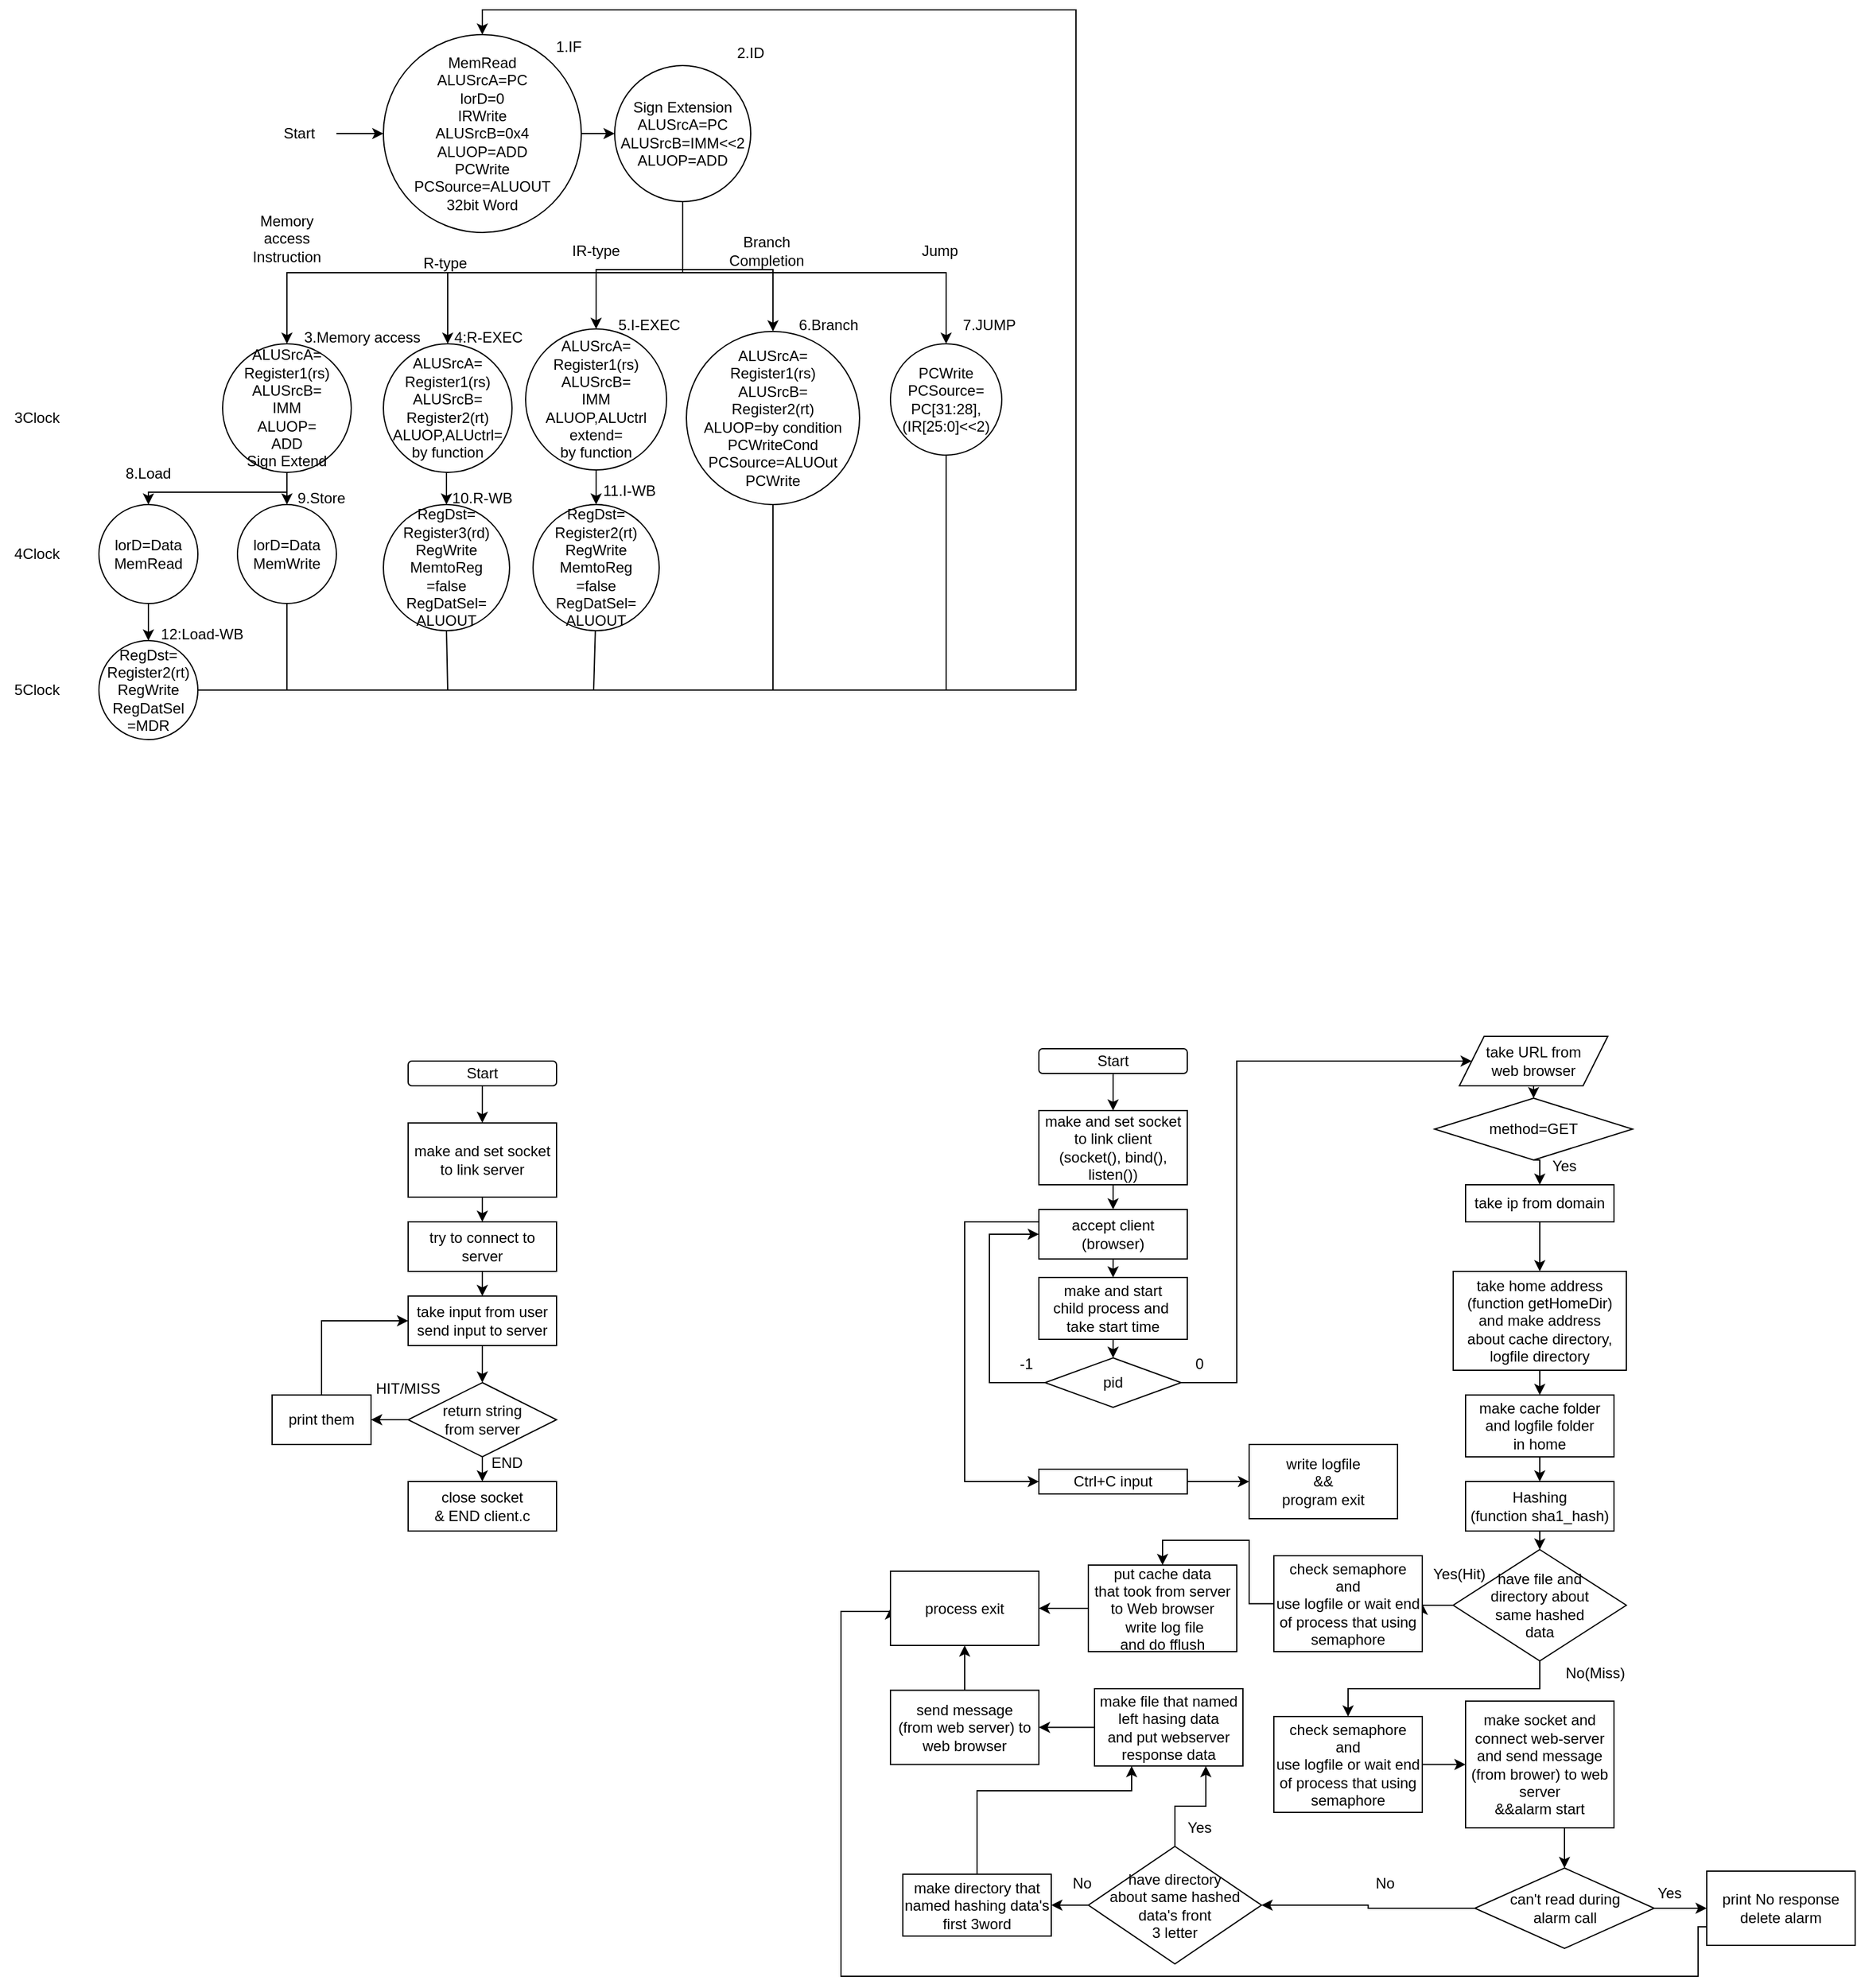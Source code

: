 <mxfile version="18.1.3" type="github">
  <diagram id="t_6TBzPHU2TRJwSv7pgD" name="Page-1">
    <mxGraphModel dx="3137" dy="1996" grid="1" gridSize="10" guides="1" tooltips="1" connect="1" arrows="1" fold="1" page="1" pageScale="1" pageWidth="827" pageHeight="1169" math="0" shadow="0">
      <root>
        <mxCell id="0" />
        <mxCell id="1" parent="0" />
        <mxCell id="Y2z3vIwUoCFuLzMh5WhQ-5" style="edgeStyle=orthogonalEdgeStyle;rounded=0;orthogonalLoop=1;jettySize=auto;html=1;exitX=0.5;exitY=1;exitDx=0;exitDy=0;entryX=0.5;entryY=0;entryDx=0;entryDy=0;" parent="1" source="vjKsTmlLSWJOUTj1bVv7-1" target="Y2z3vIwUoCFuLzMh5WhQ-4" edge="1">
          <mxGeometry relative="1" as="geometry" />
        </mxCell>
        <mxCell id="vjKsTmlLSWJOUTj1bVv7-1" value="Start" style="rounded=1;whiteSpace=wrap;html=1;" parent="1" vertex="1">
          <mxGeometry x="-180" y="-30" width="120" height="20" as="geometry" />
        </mxCell>
        <mxCell id="vu2SXQQRVCWnUn75O9n0-8" style="edgeStyle=orthogonalEdgeStyle;rounded=0;orthogonalLoop=1;jettySize=auto;html=1;exitX=0.5;exitY=1;exitDx=0;exitDy=0;entryX=0.5;entryY=0;entryDx=0;entryDy=0;" parent="1" source="vjKsTmlLSWJOUTj1bVv7-12" target="vu2SXQQRVCWnUn75O9n0-7" edge="1">
          <mxGeometry relative="1" as="geometry" />
        </mxCell>
        <mxCell id="vjKsTmlLSWJOUTj1bVv7-12" value="Hashing&lt;br&gt;(function sha1_hash)" style="rounded=0;whiteSpace=wrap;html=1;" parent="1" vertex="1">
          <mxGeometry x="165" y="320" width="120" height="40" as="geometry" />
        </mxCell>
        <mxCell id="I2Csi39uXCIvPB88gHjd-7" style="edgeStyle=orthogonalEdgeStyle;rounded=0;orthogonalLoop=1;jettySize=auto;html=1;exitX=0.5;exitY=1;exitDx=0;exitDy=0;entryX=0.5;entryY=0;entryDx=0;entryDy=0;" parent="1" source="I2Csi39uXCIvPB88gHjd-2" target="I2Csi39uXCIvPB88gHjd-6" edge="1">
          <mxGeometry relative="1" as="geometry" />
        </mxCell>
        <mxCell id="I2Csi39uXCIvPB88gHjd-2" value="take home address&lt;br&gt;(function getHomeDir)&lt;br&gt;and make address&lt;br&gt;about cache directory,&lt;br&gt;logfile directory" style="rounded=0;whiteSpace=wrap;html=1;" parent="1" vertex="1">
          <mxGeometry x="155" y="150" width="140" height="80" as="geometry" />
        </mxCell>
        <mxCell id="nNZ8SvuSxZ7z4wQWRkxc-19" style="edgeStyle=orthogonalEdgeStyle;rounded=0;orthogonalLoop=1;jettySize=auto;html=1;exitX=0.5;exitY=1;exitDx=0;exitDy=0;entryX=0.5;entryY=0;entryDx=0;entryDy=0;" parent="1" source="I2Csi39uXCIvPB88gHjd-6" edge="1">
          <mxGeometry relative="1" as="geometry">
            <mxPoint x="225" y="320" as="targetPoint" />
          </mxGeometry>
        </mxCell>
        <mxCell id="I2Csi39uXCIvPB88gHjd-6" value="make cache folder and logfile folder&lt;br&gt;in home" style="rounded=0;whiteSpace=wrap;html=1;" parent="1" vertex="1">
          <mxGeometry x="165" y="250" width="120" height="50" as="geometry" />
        </mxCell>
        <mxCell id="CQIo6EbV2_NXLOoVZTtR-18" style="edgeStyle=orthogonalEdgeStyle;rounded=0;orthogonalLoop=1;jettySize=auto;html=1;exitX=0;exitY=0.5;exitDx=0;exitDy=0;entryX=1;entryY=0.5;entryDx=0;entryDy=0;" parent="1" source="I2Csi39uXCIvPB88gHjd-12" target="CQIo6EbV2_NXLOoVZTtR-17" edge="1">
          <mxGeometry relative="1" as="geometry" />
        </mxCell>
        <mxCell id="I2Csi39uXCIvPB88gHjd-12" value="make file that named left hasing data&lt;br&gt;and put webserver&lt;br&gt;response data" style="rounded=0;whiteSpace=wrap;html=1;" parent="1" vertex="1">
          <mxGeometry x="-135" y="487.5" width="120" height="62.5" as="geometry" />
        </mxCell>
        <mxCell id="CQIo6EbV2_NXLOoVZTtR-10" style="edgeStyle=orthogonalEdgeStyle;rounded=0;orthogonalLoop=1;jettySize=auto;html=1;exitX=0.5;exitY=1;exitDx=0;exitDy=0;entryX=0.5;entryY=0;entryDx=0;entryDy=0;" parent="1" source="vu2SXQQRVCWnUn75O9n0-7" target="Ky5NVHh-QfmgxSO9MNWo-6" edge="1">
          <mxGeometry relative="1" as="geometry" />
        </mxCell>
        <mxCell id="Ky5NVHh-QfmgxSO9MNWo-3" style="edgeStyle=orthogonalEdgeStyle;rounded=0;orthogonalLoop=1;jettySize=auto;html=1;exitX=0;exitY=0.5;exitDx=0;exitDy=0;entryX=1;entryY=0.5;entryDx=0;entryDy=0;" edge="1" parent="1" source="vu2SXQQRVCWnUn75O9n0-7" target="Ky5NVHh-QfmgxSO9MNWo-1">
          <mxGeometry relative="1" as="geometry" />
        </mxCell>
        <mxCell id="vu2SXQQRVCWnUn75O9n0-7" value="have file and &lt;br&gt;directory about &lt;br&gt;same hashed &lt;br&gt;data" style="rhombus;whiteSpace=wrap;html=1;" parent="1" vertex="1">
          <mxGeometry x="155" y="375" width="140" height="90" as="geometry" />
        </mxCell>
        <mxCell id="vu2SXQQRVCWnUn75O9n0-11" value="No(Miss)" style="text;html=1;strokeColor=none;fillColor=none;align=center;verticalAlign=middle;whiteSpace=wrap;rounded=0;" parent="1" vertex="1">
          <mxGeometry x="240" y="460" width="60" height="30" as="geometry" />
        </mxCell>
        <mxCell id="vu2SXQQRVCWnUn75O9n0-18" value="Yes(Hit)" style="text;html=1;strokeColor=none;fillColor=none;align=center;verticalAlign=middle;whiteSpace=wrap;rounded=0;" parent="1" vertex="1">
          <mxGeometry x="130" y="380" width="60" height="30" as="geometry" />
        </mxCell>
        <mxCell id="hi08b6Fvkj_9URR9vYfA-6" style="edgeStyle=orthogonalEdgeStyle;rounded=0;orthogonalLoop=1;jettySize=auto;html=1;exitX=0.5;exitY=0;exitDx=0;exitDy=0;entryX=0.25;entryY=1;entryDx=0;entryDy=0;" parent="1" source="hi08b6Fvkj_9URR9vYfA-2" target="I2Csi39uXCIvPB88gHjd-12" edge="1">
          <mxGeometry relative="1" as="geometry">
            <Array as="points">
              <mxPoint x="-230" y="570" />
              <mxPoint x="-105" y="570" />
            </Array>
          </mxGeometry>
        </mxCell>
        <mxCell id="hi08b6Fvkj_9URR9vYfA-2" value="make directory that named hashing data&#39;s first 3word" style="rounded=0;whiteSpace=wrap;html=1;" parent="1" vertex="1">
          <mxGeometry x="-290" y="637.5" width="120" height="50" as="geometry" />
        </mxCell>
        <mxCell id="hi08b6Fvkj_9URR9vYfA-7" value="Yes" style="text;html=1;strokeColor=none;fillColor=none;align=center;verticalAlign=middle;whiteSpace=wrap;rounded=0;" parent="1" vertex="1">
          <mxGeometry x="-80" y="585" width="60" height="30" as="geometry" />
        </mxCell>
        <mxCell id="nNZ8SvuSxZ7z4wQWRkxc-5" style="edgeStyle=orthogonalEdgeStyle;rounded=0;orthogonalLoop=1;jettySize=auto;html=1;exitX=0.5;exitY=1;exitDx=0;exitDy=0;entryX=0.5;entryY=0;entryDx=0;entryDy=0;" parent="1" source="Y2z3vIwUoCFuLzMh5WhQ-4" target="nNZ8SvuSxZ7z4wQWRkxc-4" edge="1">
          <mxGeometry relative="1" as="geometry" />
        </mxCell>
        <mxCell id="Y2z3vIwUoCFuLzMh5WhQ-4" value="make and set socket to link client&lt;br&gt;(socket(), bind(), listen())" style="rounded=0;whiteSpace=wrap;html=1;" parent="1" vertex="1">
          <mxGeometry x="-180" y="20" width="120" height="60" as="geometry" />
        </mxCell>
        <mxCell id="nNZ8SvuSxZ7z4wQWRkxc-8" style="edgeStyle=orthogonalEdgeStyle;rounded=0;orthogonalLoop=1;jettySize=auto;html=1;exitX=0.5;exitY=1;exitDx=0;exitDy=0;entryX=0.5;entryY=0;entryDx=0;entryDy=0;" parent="1" source="nNZ8SvuSxZ7z4wQWRkxc-4" target="nNZ8SvuSxZ7z4wQWRkxc-16" edge="1">
          <mxGeometry relative="1" as="geometry">
            <mxPoint x="-120.0" y="160" as="targetPoint" />
          </mxGeometry>
        </mxCell>
        <mxCell id="WwQHylQN8OvRQ_REzNWH-6" style="edgeStyle=orthogonalEdgeStyle;rounded=0;orthogonalLoop=1;jettySize=auto;html=1;exitX=0;exitY=0.25;exitDx=0;exitDy=0;entryX=0;entryY=0.5;entryDx=0;entryDy=0;" parent="1" source="nNZ8SvuSxZ7z4wQWRkxc-4" target="WwQHylQN8OvRQ_REzNWH-5" edge="1">
          <mxGeometry relative="1" as="geometry">
            <Array as="points">
              <mxPoint x="-240" y="110" />
              <mxPoint x="-240" y="320" />
            </Array>
          </mxGeometry>
        </mxCell>
        <mxCell id="nNZ8SvuSxZ7z4wQWRkxc-4" value="accept client&lt;br&gt;(browser)" style="rounded=0;whiteSpace=wrap;html=1;" parent="1" vertex="1">
          <mxGeometry x="-180" y="100" width="120" height="40" as="geometry" />
        </mxCell>
        <mxCell id="nNZ8SvuSxZ7z4wQWRkxc-11" style="edgeStyle=orthogonalEdgeStyle;rounded=0;orthogonalLoop=1;jettySize=auto;html=1;exitX=0.5;exitY=1;exitDx=0;exitDy=0;entryX=0.5;entryY=0;entryDx=0;entryDy=0;" parent="1" target="nNZ8SvuSxZ7z4wQWRkxc-10" edge="1">
          <mxGeometry relative="1" as="geometry">
            <mxPoint x="-120.0" y="200" as="sourcePoint" />
          </mxGeometry>
        </mxCell>
        <mxCell id="nNZ8SvuSxZ7z4wQWRkxc-14" style="edgeStyle=orthogonalEdgeStyle;rounded=0;orthogonalLoop=1;jettySize=auto;html=1;exitX=0;exitY=0.5;exitDx=0;exitDy=0;entryX=0;entryY=0.5;entryDx=0;entryDy=0;" parent="1" source="nNZ8SvuSxZ7z4wQWRkxc-10" target="nNZ8SvuSxZ7z4wQWRkxc-4" edge="1">
          <mxGeometry relative="1" as="geometry">
            <Array as="points">
              <mxPoint x="-220" y="240" />
              <mxPoint x="-220" y="120" />
            </Array>
          </mxGeometry>
        </mxCell>
        <mxCell id="nNZ8SvuSxZ7z4wQWRkxc-10" value="pid" style="rhombus;whiteSpace=wrap;html=1;" parent="1" vertex="1">
          <mxGeometry x="-175" y="220" width="110" height="40" as="geometry" />
        </mxCell>
        <mxCell id="nNZ8SvuSxZ7z4wQWRkxc-20" style="edgeStyle=orthogonalEdgeStyle;rounded=0;orthogonalLoop=1;jettySize=auto;html=1;exitX=0.25;exitY=1;exitDx=0;exitDy=0;entryX=0;entryY=0.5;entryDx=0;entryDy=0;" parent="1" source="nNZ8SvuSxZ7z4wQWRkxc-13" target="nNZ8SvuSxZ7z4wQWRkxc-17" edge="1">
          <mxGeometry relative="1" as="geometry">
            <Array as="points">
              <mxPoint x="-20" y="240" />
              <mxPoint x="-20" y="-20" />
            </Array>
          </mxGeometry>
        </mxCell>
        <mxCell id="nNZ8SvuSxZ7z4wQWRkxc-13" value="0" style="text;html=1;strokeColor=none;fillColor=none;align=center;verticalAlign=middle;whiteSpace=wrap;rounded=0;" parent="1" vertex="1">
          <mxGeometry x="-80" y="210" width="60" height="30" as="geometry" />
        </mxCell>
        <mxCell id="nNZ8SvuSxZ7z4wQWRkxc-15" value="-1" style="text;html=1;strokeColor=none;fillColor=none;align=center;verticalAlign=middle;whiteSpace=wrap;rounded=0;" parent="1" vertex="1">
          <mxGeometry x="-220" y="210" width="60" height="30" as="geometry" />
        </mxCell>
        <mxCell id="nNZ8SvuSxZ7z4wQWRkxc-16" value="make and start&lt;br&gt;child process and&amp;nbsp;&lt;br&gt;take start time" style="rounded=0;whiteSpace=wrap;html=1;" parent="1" vertex="1">
          <mxGeometry x="-180" y="155" width="120" height="50" as="geometry" />
        </mxCell>
        <mxCell id="Y353RMJcFQ483p9i0vvd-2" style="edgeStyle=orthogonalEdgeStyle;rounded=0;orthogonalLoop=1;jettySize=auto;html=1;exitX=0.5;exitY=1;exitDx=0;exitDy=0;entryX=0.5;entryY=0;entryDx=0;entryDy=0;" parent="1" source="nNZ8SvuSxZ7z4wQWRkxc-17" target="Y353RMJcFQ483p9i0vvd-1" edge="1">
          <mxGeometry relative="1" as="geometry" />
        </mxCell>
        <mxCell id="nNZ8SvuSxZ7z4wQWRkxc-17" value="take URL from&lt;br&gt;web browser" style="shape=parallelogram;perimeter=parallelogramPerimeter;whiteSpace=wrap;html=1;fixedSize=1;" parent="1" vertex="1">
          <mxGeometry x="160" y="-40" width="120" height="40" as="geometry" />
        </mxCell>
        <mxCell id="nNZ8SvuSxZ7z4wQWRkxc-32" style="edgeStyle=orthogonalEdgeStyle;rounded=0;orthogonalLoop=1;jettySize=auto;html=1;exitX=0.5;exitY=1;exitDx=0;exitDy=0;entryX=0.5;entryY=0;entryDx=0;entryDy=0;" parent="1" source="nNZ8SvuSxZ7z4wQWRkxc-33" target="nNZ8SvuSxZ7z4wQWRkxc-35" edge="1">
          <mxGeometry relative="1" as="geometry" />
        </mxCell>
        <mxCell id="nNZ8SvuSxZ7z4wQWRkxc-33" value="Start" style="rounded=1;whiteSpace=wrap;html=1;" parent="1" vertex="1">
          <mxGeometry x="-690" y="-20" width="120" height="20" as="geometry" />
        </mxCell>
        <mxCell id="nNZ8SvuSxZ7z4wQWRkxc-34" style="edgeStyle=orthogonalEdgeStyle;rounded=0;orthogonalLoop=1;jettySize=auto;html=1;exitX=0.5;exitY=1;exitDx=0;exitDy=0;entryX=0.5;entryY=0;entryDx=0;entryDy=0;" parent="1" source="nNZ8SvuSxZ7z4wQWRkxc-35" target="nNZ8SvuSxZ7z4wQWRkxc-37" edge="1">
          <mxGeometry relative="1" as="geometry" />
        </mxCell>
        <mxCell id="nNZ8SvuSxZ7z4wQWRkxc-35" value="make and set socket to link server" style="rounded=0;whiteSpace=wrap;html=1;" parent="1" vertex="1">
          <mxGeometry x="-690" y="30" width="120" height="60" as="geometry" />
        </mxCell>
        <mxCell id="nNZ8SvuSxZ7z4wQWRkxc-45" style="edgeStyle=orthogonalEdgeStyle;rounded=0;orthogonalLoop=1;jettySize=auto;html=1;exitX=0.5;exitY=1;exitDx=0;exitDy=0;entryX=0.5;entryY=0;entryDx=0;entryDy=0;" parent="1" source="nNZ8SvuSxZ7z4wQWRkxc-37" target="nNZ8SvuSxZ7z4wQWRkxc-44" edge="1">
          <mxGeometry relative="1" as="geometry" />
        </mxCell>
        <mxCell id="nNZ8SvuSxZ7z4wQWRkxc-37" value="try to connect to server" style="rounded=0;whiteSpace=wrap;html=1;" parent="1" vertex="1">
          <mxGeometry x="-690" y="110" width="120" height="40" as="geometry" />
        </mxCell>
        <mxCell id="nNZ8SvuSxZ7z4wQWRkxc-47" style="edgeStyle=orthogonalEdgeStyle;rounded=0;orthogonalLoop=1;jettySize=auto;html=1;exitX=0.5;exitY=1;exitDx=0;exitDy=0;entryX=0.5;entryY=0;entryDx=0;entryDy=0;" parent="1" source="nNZ8SvuSxZ7z4wQWRkxc-44" edge="1">
          <mxGeometry relative="1" as="geometry">
            <mxPoint x="-630" y="240" as="targetPoint" />
          </mxGeometry>
        </mxCell>
        <mxCell id="nNZ8SvuSxZ7z4wQWRkxc-44" value="take input from user&lt;br&gt;send input to server" style="rounded=0;whiteSpace=wrap;html=1;" parent="1" vertex="1">
          <mxGeometry x="-690" y="170" width="120" height="40" as="geometry" />
        </mxCell>
        <mxCell id="nNZ8SvuSxZ7z4wQWRkxc-50" style="edgeStyle=orthogonalEdgeStyle;rounded=0;orthogonalLoop=1;jettySize=auto;html=1;exitX=0;exitY=0.5;exitDx=0;exitDy=0;entryX=1;entryY=0.5;entryDx=0;entryDy=0;" parent="1" source="nNZ8SvuSxZ7z4wQWRkxc-48" target="nNZ8SvuSxZ7z4wQWRkxc-49" edge="1">
          <mxGeometry relative="1" as="geometry" />
        </mxCell>
        <mxCell id="nNZ8SvuSxZ7z4wQWRkxc-54" style="edgeStyle=orthogonalEdgeStyle;rounded=0;orthogonalLoop=1;jettySize=auto;html=1;exitX=0.5;exitY=1;exitDx=0;exitDy=0;entryX=0.5;entryY=0;entryDx=0;entryDy=0;" parent="1" source="nNZ8SvuSxZ7z4wQWRkxc-48" target="nNZ8SvuSxZ7z4wQWRkxc-53" edge="1">
          <mxGeometry relative="1" as="geometry" />
        </mxCell>
        <mxCell id="nNZ8SvuSxZ7z4wQWRkxc-48" value="return string&lt;br&gt;from server" style="rhombus;whiteSpace=wrap;html=1;" parent="1" vertex="1">
          <mxGeometry x="-690" y="240" width="120" height="60" as="geometry" />
        </mxCell>
        <mxCell id="nNZ8SvuSxZ7z4wQWRkxc-51" style="edgeStyle=orthogonalEdgeStyle;rounded=0;orthogonalLoop=1;jettySize=auto;html=1;exitX=0.5;exitY=0;exitDx=0;exitDy=0;entryX=0;entryY=0.5;entryDx=0;entryDy=0;" parent="1" source="nNZ8SvuSxZ7z4wQWRkxc-49" target="nNZ8SvuSxZ7z4wQWRkxc-44" edge="1">
          <mxGeometry relative="1" as="geometry" />
        </mxCell>
        <mxCell id="nNZ8SvuSxZ7z4wQWRkxc-49" value="print them" style="rounded=0;whiteSpace=wrap;html=1;" parent="1" vertex="1">
          <mxGeometry x="-800" y="250" width="80" height="40" as="geometry" />
        </mxCell>
        <mxCell id="nNZ8SvuSxZ7z4wQWRkxc-52" value="HIT/MISS" style="text;html=1;strokeColor=none;fillColor=none;align=center;verticalAlign=middle;whiteSpace=wrap;rounded=0;" parent="1" vertex="1">
          <mxGeometry x="-720" y="230" width="60" height="30" as="geometry" />
        </mxCell>
        <mxCell id="nNZ8SvuSxZ7z4wQWRkxc-53" value="close socket&lt;br&gt;&amp;amp; END client.c" style="rounded=0;whiteSpace=wrap;html=1;" parent="1" vertex="1">
          <mxGeometry x="-690" y="320" width="120" height="40" as="geometry" />
        </mxCell>
        <mxCell id="nNZ8SvuSxZ7z4wQWRkxc-55" value="END" style="text;html=1;strokeColor=none;fillColor=none;align=center;verticalAlign=middle;whiteSpace=wrap;rounded=0;" parent="1" vertex="1">
          <mxGeometry x="-640" y="290" width="60" height="30" as="geometry" />
        </mxCell>
        <mxCell id="oSIjcXwGBruGF7GxRcp6-10" style="edgeStyle=orthogonalEdgeStyle;rounded=0;orthogonalLoop=1;jettySize=auto;html=1;exitX=1;exitY=0.5;exitDx=0;exitDy=0;entryX=0;entryY=0.5;entryDx=0;entryDy=0;" parent="1" source="oSIjcXwGBruGF7GxRcp6-2" target="oSIjcXwGBruGF7GxRcp6-3" edge="1">
          <mxGeometry relative="1" as="geometry" />
        </mxCell>
        <mxCell id="oSIjcXwGBruGF7GxRcp6-2" value="MemRead&lt;br&gt;ALUSrcA=PC&lt;br&gt;lorD=0&lt;br&gt;IRWrite&lt;br&gt;ALUSrcB=0x4&lt;br&gt;ALUOP=ADD&lt;br&gt;PCWrite&lt;br&gt;PCSource=ALUOUT&lt;br&gt;32bit Word" style="ellipse;whiteSpace=wrap;html=1;aspect=fixed;" parent="1" vertex="1">
          <mxGeometry x="-710" y="-850" width="160" height="160" as="geometry" />
        </mxCell>
        <mxCell id="oSIjcXwGBruGF7GxRcp6-11" style="edgeStyle=orthogonalEdgeStyle;rounded=0;orthogonalLoop=1;jettySize=auto;html=1;exitX=0.5;exitY=1;exitDx=0;exitDy=0;entryX=0.5;entryY=0;entryDx=0;entryDy=0;" parent="1" source="oSIjcXwGBruGF7GxRcp6-3" target="oSIjcXwGBruGF7GxRcp6-9" edge="1">
          <mxGeometry relative="1" as="geometry" />
        </mxCell>
        <mxCell id="oSIjcXwGBruGF7GxRcp6-12" style="edgeStyle=orthogonalEdgeStyle;rounded=0;orthogonalLoop=1;jettySize=auto;html=1;exitX=0.5;exitY=1;exitDx=0;exitDy=0;entryX=0.5;entryY=0;entryDx=0;entryDy=0;" parent="1" source="oSIjcXwGBruGF7GxRcp6-3" target="oSIjcXwGBruGF7GxRcp6-4" edge="1">
          <mxGeometry relative="1" as="geometry" />
        </mxCell>
        <mxCell id="oSIjcXwGBruGF7GxRcp6-13" style="edgeStyle=orthogonalEdgeStyle;rounded=0;orthogonalLoop=1;jettySize=auto;html=1;exitX=0.5;exitY=1;exitDx=0;exitDy=0;entryX=0.5;entryY=0;entryDx=0;entryDy=0;" parent="1" source="oSIjcXwGBruGF7GxRcp6-3" target="oSIjcXwGBruGF7GxRcp6-5" edge="1">
          <mxGeometry relative="1" as="geometry">
            <Array as="points">
              <mxPoint x="-468" y="-660" />
              <mxPoint x="-538" y="-660" />
            </Array>
          </mxGeometry>
        </mxCell>
        <mxCell id="oSIjcXwGBruGF7GxRcp6-14" style="edgeStyle=orthogonalEdgeStyle;rounded=0;orthogonalLoop=1;jettySize=auto;html=1;exitX=0.5;exitY=1;exitDx=0;exitDy=0;entryX=0.5;entryY=0;entryDx=0;entryDy=0;" parent="1" source="oSIjcXwGBruGF7GxRcp6-3" target="oSIjcXwGBruGF7GxRcp6-6" edge="1">
          <mxGeometry relative="1" as="geometry">
            <Array as="points">
              <mxPoint x="-468" y="-660" />
              <mxPoint x="-395" y="-660" />
            </Array>
          </mxGeometry>
        </mxCell>
        <mxCell id="oSIjcXwGBruGF7GxRcp6-15" style="edgeStyle=orthogonalEdgeStyle;rounded=0;orthogonalLoop=1;jettySize=auto;html=1;exitX=0.5;exitY=1;exitDx=0;exitDy=0;entryX=0.5;entryY=0;entryDx=0;entryDy=0;" parent="1" source="oSIjcXwGBruGF7GxRcp6-3" target="oSIjcXwGBruGF7GxRcp6-7" edge="1">
          <mxGeometry relative="1" as="geometry" />
        </mxCell>
        <mxCell id="oSIjcXwGBruGF7GxRcp6-3" value="Sign Extension&lt;br&gt;ALUSrcA=PC&lt;br&gt;ALUSrcB=IMM&amp;lt;&amp;lt;2&lt;br&gt;ALUOP=ADD" style="ellipse;whiteSpace=wrap;html=1;aspect=fixed;" parent="1" vertex="1">
          <mxGeometry x="-523" y="-825" width="110" height="110" as="geometry" />
        </mxCell>
        <mxCell id="oSIjcXwGBruGF7GxRcp6-32" style="edgeStyle=orthogonalEdgeStyle;rounded=0;orthogonalLoop=1;jettySize=auto;html=1;exitX=0.5;exitY=1;exitDx=0;exitDy=0;entryX=0.5;entryY=0;entryDx=0;entryDy=0;" parent="1" source="oSIjcXwGBruGF7GxRcp6-4" target="oSIjcXwGBruGF7GxRcp6-28" edge="1">
          <mxGeometry relative="1" as="geometry" />
        </mxCell>
        <mxCell id="oSIjcXwGBruGF7GxRcp6-4" value="ALUSrcA=&lt;br&gt;Register1(rs)&lt;br&gt;ALUSrcB=&lt;br&gt;Register2(rt)&lt;br&gt;ALUOP,ALUctrl= &lt;br&gt;by function" style="ellipse;whiteSpace=wrap;html=1;aspect=fixed;" parent="1" vertex="1">
          <mxGeometry x="-710" y="-600" width="104" height="104" as="geometry" />
        </mxCell>
        <mxCell id="oSIjcXwGBruGF7GxRcp6-34" style="edgeStyle=orthogonalEdgeStyle;rounded=0;orthogonalLoop=1;jettySize=auto;html=1;exitX=0.5;exitY=1;exitDx=0;exitDy=0;entryX=0.5;entryY=0;entryDx=0;entryDy=0;" parent="1" source="oSIjcXwGBruGF7GxRcp6-5" target="oSIjcXwGBruGF7GxRcp6-33" edge="1">
          <mxGeometry relative="1" as="geometry" />
        </mxCell>
        <mxCell id="oSIjcXwGBruGF7GxRcp6-5" value="ALUSrcA=&lt;br&gt;Register1(rs)&lt;br&gt;ALUSrcB=&lt;br&gt;IMM&lt;br&gt;ALUOP,ALUctrl&lt;br&gt;extend= &lt;br&gt;by function" style="ellipse;whiteSpace=wrap;html=1;aspect=fixed;" parent="1" vertex="1">
          <mxGeometry x="-595" y="-612" width="114" height="114" as="geometry" />
        </mxCell>
        <mxCell id="oSIjcXwGBruGF7GxRcp6-6" value="ALUSrcA=&lt;br&gt;Register1(rs)&lt;br&gt;ALUSrcB=&lt;br&gt;Register2(rt)&lt;br&gt;ALUOP=by condition&lt;br&gt;PCWriteCond&lt;br&gt;PCSource=ALUOut&lt;br&gt;PCWrite" style="ellipse;whiteSpace=wrap;html=1;aspect=fixed;" parent="1" vertex="1">
          <mxGeometry x="-465" y="-610" width="140" height="140" as="geometry" />
        </mxCell>
        <mxCell id="oSIjcXwGBruGF7GxRcp6-7" value="PCWrite&lt;br&gt;PCSource=&lt;br&gt;PC[31:28],(IR[25:0]&amp;lt;&amp;lt;2)" style="ellipse;whiteSpace=wrap;html=1;aspect=fixed;" parent="1" vertex="1">
          <mxGeometry x="-300" y="-600" width="90" height="90" as="geometry" />
        </mxCell>
        <mxCell id="oSIjcXwGBruGF7GxRcp6-24" style="edgeStyle=orthogonalEdgeStyle;rounded=0;orthogonalLoop=1;jettySize=auto;html=1;exitX=0.5;exitY=1;exitDx=0;exitDy=0;entryX=0.5;entryY=0;entryDx=0;entryDy=0;" parent="1" source="oSIjcXwGBruGF7GxRcp6-9" target="oSIjcXwGBruGF7GxRcp6-22" edge="1">
          <mxGeometry relative="1" as="geometry" />
        </mxCell>
        <mxCell id="oSIjcXwGBruGF7GxRcp6-25" style="edgeStyle=orthogonalEdgeStyle;rounded=0;orthogonalLoop=1;jettySize=auto;html=1;exitX=0.5;exitY=1;exitDx=0;exitDy=0;entryX=0.5;entryY=0;entryDx=0;entryDy=0;" parent="1" source="oSIjcXwGBruGF7GxRcp6-9" target="oSIjcXwGBruGF7GxRcp6-23" edge="1">
          <mxGeometry relative="1" as="geometry">
            <Array as="points">
              <mxPoint x="-788" y="-480" />
              <mxPoint x="-900" y="-480" />
            </Array>
          </mxGeometry>
        </mxCell>
        <mxCell id="oSIjcXwGBruGF7GxRcp6-9" value="ALUSrcA=&lt;br&gt;Register1(rs)&lt;br&gt;ALUSrcB=&lt;br&gt;IMM&lt;br&gt;ALUOP= &lt;br&gt;ADD&lt;br&gt;Sign Extend" style="ellipse;whiteSpace=wrap;html=1;aspect=fixed;" parent="1" vertex="1">
          <mxGeometry x="-840" y="-600" width="104" height="104" as="geometry" />
        </mxCell>
        <mxCell id="oSIjcXwGBruGF7GxRcp6-16" value="Memory access&lt;br&gt;Instruction" style="text;html=1;strokeColor=none;fillColor=none;align=center;verticalAlign=middle;whiteSpace=wrap;rounded=0;" parent="1" vertex="1">
          <mxGeometry x="-818" y="-700" width="60" height="30" as="geometry" />
        </mxCell>
        <mxCell id="oSIjcXwGBruGF7GxRcp6-17" value="R-type" style="text;html=1;strokeColor=none;fillColor=none;align=center;verticalAlign=middle;whiteSpace=wrap;rounded=0;" parent="1" vertex="1">
          <mxGeometry x="-690" y="-680" width="60" height="30" as="geometry" />
        </mxCell>
        <mxCell id="oSIjcXwGBruGF7GxRcp6-18" value="IR-type" style="text;html=1;strokeColor=none;fillColor=none;align=center;verticalAlign=middle;whiteSpace=wrap;rounded=0;" parent="1" vertex="1">
          <mxGeometry x="-568" y="-690" width="60" height="30" as="geometry" />
        </mxCell>
        <mxCell id="oSIjcXwGBruGF7GxRcp6-20" value="Branch Completion" style="text;html=1;strokeColor=none;fillColor=none;align=center;verticalAlign=middle;whiteSpace=wrap;rounded=0;" parent="1" vertex="1">
          <mxGeometry x="-430" y="-690" width="60" height="30" as="geometry" />
        </mxCell>
        <mxCell id="oSIjcXwGBruGF7GxRcp6-21" value="Jump" style="text;html=1;strokeColor=none;fillColor=none;align=center;verticalAlign=middle;whiteSpace=wrap;rounded=0;" parent="1" vertex="1">
          <mxGeometry x="-290" y="-690" width="60" height="30" as="geometry" />
        </mxCell>
        <mxCell id="oSIjcXwGBruGF7GxRcp6-22" value="lorD=Data&lt;br&gt;MemWrite" style="ellipse;whiteSpace=wrap;html=1;aspect=fixed;" parent="1" vertex="1">
          <mxGeometry x="-828" y="-470" width="80" height="80" as="geometry" />
        </mxCell>
        <mxCell id="oSIjcXwGBruGF7GxRcp6-38" style="edgeStyle=orthogonalEdgeStyle;rounded=0;orthogonalLoop=1;jettySize=auto;html=1;exitX=0.5;exitY=1;exitDx=0;exitDy=0;entryX=0.5;entryY=0;entryDx=0;entryDy=0;" parent="1" source="oSIjcXwGBruGF7GxRcp6-23" target="oSIjcXwGBruGF7GxRcp6-35" edge="1">
          <mxGeometry relative="1" as="geometry" />
        </mxCell>
        <mxCell id="oSIjcXwGBruGF7GxRcp6-23" value="lorD=Data&lt;br&gt;MemRead" style="ellipse;whiteSpace=wrap;html=1;aspect=fixed;" parent="1" vertex="1">
          <mxGeometry x="-940" y="-470" width="80" height="80" as="geometry" />
        </mxCell>
        <mxCell id="oSIjcXwGBruGF7GxRcp6-26" value="8.Load" style="text;html=1;strokeColor=none;fillColor=none;align=center;verticalAlign=middle;whiteSpace=wrap;rounded=0;" parent="1" vertex="1">
          <mxGeometry x="-930" y="-510" width="60" height="30" as="geometry" />
        </mxCell>
        <mxCell id="oSIjcXwGBruGF7GxRcp6-27" value="9.Store" style="text;html=1;strokeColor=none;fillColor=none;align=center;verticalAlign=middle;whiteSpace=wrap;rounded=0;" parent="1" vertex="1">
          <mxGeometry x="-790" y="-490" width="60" height="30" as="geometry" />
        </mxCell>
        <mxCell id="oSIjcXwGBruGF7GxRcp6-28" value="RegDst=&lt;br&gt;Register3(rd)&lt;br&gt;RegWrite&lt;br&gt;MemtoReg&lt;br&gt;=false&lt;br&gt;RegDatSel=&lt;br&gt;ALUOUT" style="ellipse;whiteSpace=wrap;html=1;aspect=fixed;" parent="1" vertex="1">
          <mxGeometry x="-710" y="-470" width="102" height="102" as="geometry" />
        </mxCell>
        <mxCell id="oSIjcXwGBruGF7GxRcp6-33" value="RegDst=&lt;br&gt;Register3(rd)&lt;br&gt;RegWrite&lt;br&gt;MemtoReg&lt;br&gt;=false" style="ellipse;whiteSpace=wrap;html=1;aspect=fixed;" parent="1" vertex="1">
          <mxGeometry x="-578" y="-470" width="80" height="80" as="geometry" />
        </mxCell>
        <mxCell id="oSIjcXwGBruGF7GxRcp6-39" style="edgeStyle=orthogonalEdgeStyle;rounded=0;orthogonalLoop=1;jettySize=auto;html=1;exitX=1;exitY=0.5;exitDx=0;exitDy=0;entryX=0.5;entryY=0;entryDx=0;entryDy=0;" parent="1" source="oSIjcXwGBruGF7GxRcp6-35" target="oSIjcXwGBruGF7GxRcp6-2" edge="1">
          <mxGeometry relative="1" as="geometry">
            <Array as="points">
              <mxPoint x="-150" y="-320" />
              <mxPoint x="-150" y="-870" />
              <mxPoint x="-630" y="-870" />
            </Array>
          </mxGeometry>
        </mxCell>
        <mxCell id="oSIjcXwGBruGF7GxRcp6-35" value="RegDst=&lt;br&gt;Register2(rt)&lt;br&gt;RegWrite&lt;br&gt;RegDatSel&lt;br&gt;=MDR" style="ellipse;whiteSpace=wrap;html=1;aspect=fixed;" parent="1" vertex="1">
          <mxGeometry x="-940" y="-360" width="80" height="80" as="geometry" />
        </mxCell>
        <mxCell id="oSIjcXwGBruGF7GxRcp6-37" style="edgeStyle=orthogonalEdgeStyle;rounded=0;orthogonalLoop=1;jettySize=auto;html=1;exitX=1;exitY=0.5;exitDx=0;exitDy=0;entryX=0;entryY=0.5;entryDx=0;entryDy=0;" parent="1" source="oSIjcXwGBruGF7GxRcp6-36" target="oSIjcXwGBruGF7GxRcp6-2" edge="1">
          <mxGeometry relative="1" as="geometry" />
        </mxCell>
        <mxCell id="oSIjcXwGBruGF7GxRcp6-36" value="Start" style="text;html=1;strokeColor=none;fillColor=none;align=center;verticalAlign=middle;whiteSpace=wrap;rounded=0;" parent="1" vertex="1">
          <mxGeometry x="-808" y="-785" width="60" height="30" as="geometry" />
        </mxCell>
        <mxCell id="oSIjcXwGBruGF7GxRcp6-41" value="" style="endArrow=none;html=1;rounded=0;entryX=0.5;entryY=1;entryDx=0;entryDy=0;" parent="1" target="oSIjcXwGBruGF7GxRcp6-7" edge="1">
          <mxGeometry width="50" height="50" relative="1" as="geometry">
            <mxPoint x="-255" y="-320" as="sourcePoint" />
            <mxPoint x="-410" y="-550" as="targetPoint" />
          </mxGeometry>
        </mxCell>
        <mxCell id="oSIjcXwGBruGF7GxRcp6-43" value="" style="endArrow=none;html=1;rounded=0;exitX=0.5;exitY=1;exitDx=0;exitDy=0;" parent="1" source="oSIjcXwGBruGF7GxRcp6-6" edge="1">
          <mxGeometry width="50" height="50" relative="1" as="geometry">
            <mxPoint x="-460" y="-500" as="sourcePoint" />
            <mxPoint x="-395" y="-320" as="targetPoint" />
          </mxGeometry>
        </mxCell>
        <mxCell id="oSIjcXwGBruGF7GxRcp6-44" value="" style="endArrow=none;html=1;rounded=0;exitX=0.5;exitY=1;exitDx=0;exitDy=0;" parent="1" source="oSIjcXwGBruGF7GxRcp6-33" edge="1">
          <mxGeometry width="50" height="50" relative="1" as="geometry">
            <mxPoint x="-460" y="-500" as="sourcePoint" />
            <mxPoint x="-540" y="-320" as="targetPoint" />
          </mxGeometry>
        </mxCell>
        <mxCell id="oSIjcXwGBruGF7GxRcp6-45" value="" style="endArrow=none;html=1;rounded=0;exitX=0.5;exitY=1;exitDx=0;exitDy=0;" parent="1" source="oSIjcXwGBruGF7GxRcp6-28" edge="1">
          <mxGeometry width="50" height="50" relative="1" as="geometry">
            <mxPoint x="-460" y="-500" as="sourcePoint" />
            <mxPoint x="-658" y="-320" as="targetPoint" />
          </mxGeometry>
        </mxCell>
        <mxCell id="oSIjcXwGBruGF7GxRcp6-46" value="" style="endArrow=none;html=1;rounded=0;exitX=0.5;exitY=1;exitDx=0;exitDy=0;" parent="1" source="oSIjcXwGBruGF7GxRcp6-22" edge="1">
          <mxGeometry width="50" height="50" relative="1" as="geometry">
            <mxPoint x="-570" y="-500" as="sourcePoint" />
            <mxPoint x="-788" y="-320" as="targetPoint" />
          </mxGeometry>
        </mxCell>
        <mxCell id="oSIjcXwGBruGF7GxRcp6-47" value="3Clock" style="text;html=1;strokeColor=none;fillColor=none;align=center;verticalAlign=middle;whiteSpace=wrap;rounded=0;" parent="1" vertex="1">
          <mxGeometry x="-1020" y="-555" width="60" height="30" as="geometry" />
        </mxCell>
        <mxCell id="oSIjcXwGBruGF7GxRcp6-48" value="4Clock" style="text;html=1;strokeColor=none;fillColor=none;align=center;verticalAlign=middle;whiteSpace=wrap;rounded=0;" parent="1" vertex="1">
          <mxGeometry x="-1020" y="-445" width="60" height="30" as="geometry" />
        </mxCell>
        <mxCell id="oSIjcXwGBruGF7GxRcp6-49" value="5Clock" style="text;html=1;strokeColor=none;fillColor=none;align=center;verticalAlign=middle;whiteSpace=wrap;rounded=0;" parent="1" vertex="1">
          <mxGeometry x="-1020" y="-335" width="60" height="30" as="geometry" />
        </mxCell>
        <mxCell id="oSIjcXwGBruGF7GxRcp6-50" value="1.IF" style="text;html=1;strokeColor=none;fillColor=none;align=center;verticalAlign=middle;whiteSpace=wrap;rounded=0;" parent="1" vertex="1">
          <mxGeometry x="-590" y="-855" width="60" height="30" as="geometry" />
        </mxCell>
        <mxCell id="oSIjcXwGBruGF7GxRcp6-51" value="2.ID" style="text;html=1;strokeColor=none;fillColor=none;align=center;verticalAlign=middle;whiteSpace=wrap;rounded=0;" parent="1" vertex="1">
          <mxGeometry x="-443" y="-850" width="60" height="30" as="geometry" />
        </mxCell>
        <mxCell id="0Ko2_ak4A7saZXzcyRrK-1" value="RegDst=&lt;br&gt;Register2(rt)&lt;br&gt;RegWrite&lt;br&gt;MemtoReg&lt;br&gt;=false&lt;br&gt;RegDatSel=&lt;br&gt;ALUOUT" style="ellipse;whiteSpace=wrap;html=1;aspect=fixed;" parent="1" vertex="1">
          <mxGeometry x="-589" y="-470" width="102" height="102" as="geometry" />
        </mxCell>
        <mxCell id="TjrlN2TW7ZmEzhY2OhVJ-1" value="4:R-EXEC" style="text;html=1;strokeColor=none;fillColor=none;align=center;verticalAlign=middle;whiteSpace=wrap;rounded=0;" parent="1" vertex="1">
          <mxGeometry x="-655" y="-620" width="60" height="30" as="geometry" />
        </mxCell>
        <mxCell id="TjrlN2TW7ZmEzhY2OhVJ-2" value="10.R-WB" style="text;html=1;strokeColor=none;fillColor=none;align=center;verticalAlign=middle;whiteSpace=wrap;rounded=0;" parent="1" vertex="1">
          <mxGeometry x="-660" y="-490" width="60" height="30" as="geometry" />
        </mxCell>
        <mxCell id="TjrlN2TW7ZmEzhY2OhVJ-3" value="6.Branch" style="text;html=1;strokeColor=none;fillColor=none;align=center;verticalAlign=middle;whiteSpace=wrap;rounded=0;" parent="1" vertex="1">
          <mxGeometry x="-380" y="-630" width="60" height="30" as="geometry" />
        </mxCell>
        <mxCell id="TjrlN2TW7ZmEzhY2OhVJ-4" value="7.JUMP" style="text;html=1;strokeColor=none;fillColor=none;align=center;verticalAlign=middle;whiteSpace=wrap;rounded=0;" parent="1" vertex="1">
          <mxGeometry x="-250" y="-630" width="60" height="30" as="geometry" />
        </mxCell>
        <mxCell id="TjrlN2TW7ZmEzhY2OhVJ-5" value="5.I-EXEC" style="text;html=1;strokeColor=none;fillColor=none;align=center;verticalAlign=middle;whiteSpace=wrap;rounded=0;" parent="1" vertex="1">
          <mxGeometry x="-530" y="-630" width="70" height="30" as="geometry" />
        </mxCell>
        <mxCell id="TjrlN2TW7ZmEzhY2OhVJ-6" value="3.Memory access" style="text;html=1;strokeColor=none;fillColor=none;align=center;verticalAlign=middle;whiteSpace=wrap;rounded=0;" parent="1" vertex="1">
          <mxGeometry x="-780" y="-620" width="106" height="30" as="geometry" />
        </mxCell>
        <mxCell id="TjrlN2TW7ZmEzhY2OhVJ-9" value="11.I-WB" style="text;html=1;strokeColor=none;fillColor=none;align=center;verticalAlign=middle;whiteSpace=wrap;rounded=0;" parent="1" vertex="1">
          <mxGeometry x="-541" y="-496" width="60" height="30" as="geometry" />
        </mxCell>
        <mxCell id="TjrlN2TW7ZmEzhY2OhVJ-10" value="12:Load-WB" style="text;html=1;strokeColor=none;fillColor=none;align=center;verticalAlign=middle;whiteSpace=wrap;rounded=0;" parent="1" vertex="1">
          <mxGeometry x="-895" y="-380" width="77" height="30" as="geometry" />
        </mxCell>
        <mxCell id="CQIo6EbV2_NXLOoVZTtR-3" style="edgeStyle=orthogonalEdgeStyle;rounded=0;orthogonalLoop=1;jettySize=auto;html=1;exitX=0.5;exitY=1;exitDx=0;exitDy=0;entryX=0.5;entryY=0;entryDx=0;entryDy=0;" parent="1" source="Y353RMJcFQ483p9i0vvd-1" target="CQIo6EbV2_NXLOoVZTtR-1" edge="1">
          <mxGeometry relative="1" as="geometry" />
        </mxCell>
        <mxCell id="Y353RMJcFQ483p9i0vvd-1" value="method=GET" style="rhombus;whiteSpace=wrap;html=1;" parent="1" vertex="1">
          <mxGeometry x="140" y="10" width="160" height="50" as="geometry" />
        </mxCell>
        <mxCell id="Y353RMJcFQ483p9i0vvd-4" value="Yes" style="text;html=1;strokeColor=none;fillColor=none;align=center;verticalAlign=middle;whiteSpace=wrap;rounded=0;" parent="1" vertex="1">
          <mxGeometry x="215" y="50" width="60" height="30" as="geometry" />
        </mxCell>
        <mxCell id="CQIo6EbV2_NXLOoVZTtR-4" style="edgeStyle=orthogonalEdgeStyle;rounded=0;orthogonalLoop=1;jettySize=auto;html=1;exitX=0.5;exitY=1;exitDx=0;exitDy=0;entryX=0.5;entryY=0;entryDx=0;entryDy=0;" parent="1" source="CQIo6EbV2_NXLOoVZTtR-1" target="I2Csi39uXCIvPB88gHjd-2" edge="1">
          <mxGeometry relative="1" as="geometry" />
        </mxCell>
        <mxCell id="CQIo6EbV2_NXLOoVZTtR-1" value="take ip from domain&lt;br&gt;" style="rounded=0;whiteSpace=wrap;html=1;" parent="1" vertex="1">
          <mxGeometry x="165" y="80" width="120" height="30" as="geometry" />
        </mxCell>
        <mxCell id="CQIo6EbV2_NXLOoVZTtR-23" style="edgeStyle=orthogonalEdgeStyle;rounded=0;orthogonalLoop=1;jettySize=auto;html=1;exitX=0.5;exitY=1;exitDx=0;exitDy=0;entryX=0.5;entryY=0;entryDx=0;entryDy=0;" parent="1" source="CQIo6EbV2_NXLOoVZTtR-6" target="CQIo6EbV2_NXLOoVZTtR-21" edge="1">
          <mxGeometry relative="1" as="geometry" />
        </mxCell>
        <mxCell id="CQIo6EbV2_NXLOoVZTtR-6" value="&lt;span&gt;make socket and connect web-server&lt;br&gt;and send message (from brower) to web server&lt;br&gt;&amp;amp;&amp;amp;alarm start&lt;br&gt;&lt;/span&gt;" style="rounded=0;whiteSpace=wrap;html=1;" parent="1" vertex="1">
          <mxGeometry x="165" y="497.5" width="120" height="102.5" as="geometry" />
        </mxCell>
        <mxCell id="CQIo6EbV2_NXLOoVZTtR-13" style="edgeStyle=orthogonalEdgeStyle;rounded=0;orthogonalLoop=1;jettySize=auto;html=1;exitX=0;exitY=0.5;exitDx=0;exitDy=0;entryX=1;entryY=0.5;entryDx=0;entryDy=0;" parent="1" source="CQIo6EbV2_NXLOoVZTtR-7" target="hi08b6Fvkj_9URR9vYfA-2" edge="1">
          <mxGeometry relative="1" as="geometry">
            <mxPoint x="-135.0" y="662.5" as="sourcePoint" />
          </mxGeometry>
        </mxCell>
        <mxCell id="CQIo6EbV2_NXLOoVZTtR-19" style="edgeStyle=orthogonalEdgeStyle;rounded=0;orthogonalLoop=1;jettySize=auto;html=1;exitX=0.5;exitY=0;exitDx=0;exitDy=0;entryX=0.75;entryY=1;entryDx=0;entryDy=0;" parent="1" source="CQIo6EbV2_NXLOoVZTtR-7" target="I2Csi39uXCIvPB88gHjd-12" edge="1">
          <mxGeometry relative="1" as="geometry">
            <mxPoint x="-65.0" y="615" as="sourcePoint" />
          </mxGeometry>
        </mxCell>
        <mxCell id="CQIo6EbV2_NXLOoVZTtR-7" value="have directory &lt;br&gt;about same hashed data&#39;s front &lt;br&gt;3 letter" style="rhombus;whiteSpace=wrap;html=1;" parent="1" vertex="1">
          <mxGeometry x="-140" y="615" width="140" height="95" as="geometry" />
        </mxCell>
        <mxCell id="WwQHylQN8OvRQ_REzNWH-3" style="edgeStyle=orthogonalEdgeStyle;rounded=0;orthogonalLoop=1;jettySize=auto;html=1;exitX=0;exitY=0.5;exitDx=0;exitDy=0;entryX=1;entryY=0.5;entryDx=0;entryDy=0;" parent="1" source="CQIo6EbV2_NXLOoVZTtR-11" target="WwQHylQN8OvRQ_REzNWH-1" edge="1">
          <mxGeometry relative="1" as="geometry" />
        </mxCell>
        <mxCell id="CQIo6EbV2_NXLOoVZTtR-11" value="put cache data&lt;br&gt;that took from server&lt;br&gt;to Web browser&lt;br&gt;&amp;nbsp;write log file&lt;br&gt;and do fflush" style="rounded=0;whiteSpace=wrap;html=1;" parent="1" vertex="1">
          <mxGeometry x="-140" y="387.5" width="120" height="70" as="geometry" />
        </mxCell>
        <mxCell id="WwQHylQN8OvRQ_REzNWH-2" style="edgeStyle=orthogonalEdgeStyle;rounded=0;orthogonalLoop=1;jettySize=auto;html=1;exitX=0.5;exitY=0;exitDx=0;exitDy=0;entryX=0.5;entryY=1;entryDx=0;entryDy=0;" parent="1" source="CQIo6EbV2_NXLOoVZTtR-17" target="WwQHylQN8OvRQ_REzNWH-1" edge="1">
          <mxGeometry relative="1" as="geometry" />
        </mxCell>
        <mxCell id="CQIo6EbV2_NXLOoVZTtR-17" value="send message&lt;br&gt;(from web server) to web browser" style="rounded=0;whiteSpace=wrap;html=1;" parent="1" vertex="1">
          <mxGeometry x="-300" y="488.75" width="120" height="60" as="geometry" />
        </mxCell>
        <mxCell id="CQIo6EbV2_NXLOoVZTtR-20" value="No" style="text;html=1;strokeColor=none;fillColor=none;align=center;verticalAlign=middle;whiteSpace=wrap;rounded=0;" parent="1" vertex="1">
          <mxGeometry x="-175" y="630" width="60" height="30" as="geometry" />
        </mxCell>
        <mxCell id="CQIo6EbV2_NXLOoVZTtR-26" style="edgeStyle=orthogonalEdgeStyle;rounded=0;orthogonalLoop=1;jettySize=auto;html=1;exitX=1;exitY=0.5;exitDx=0;exitDy=0;entryX=0;entryY=0.5;entryDx=0;entryDy=0;" parent="1" source="CQIo6EbV2_NXLOoVZTtR-21" target="CQIo6EbV2_NXLOoVZTtR-25" edge="1">
          <mxGeometry relative="1" as="geometry" />
        </mxCell>
        <mxCell id="Ky5NVHh-QfmgxSO9MNWo-11" style="edgeStyle=orthogonalEdgeStyle;rounded=0;orthogonalLoop=1;jettySize=auto;html=1;exitX=0;exitY=0.5;exitDx=0;exitDy=0;entryX=1;entryY=0.5;entryDx=0;entryDy=0;" edge="1" parent="1" source="CQIo6EbV2_NXLOoVZTtR-21" target="CQIo6EbV2_NXLOoVZTtR-7">
          <mxGeometry relative="1" as="geometry" />
        </mxCell>
        <mxCell id="CQIo6EbV2_NXLOoVZTtR-21" value="can&#39;t read during&lt;br&gt;alarm call" style="rhombus;whiteSpace=wrap;html=1;" parent="1" vertex="1">
          <mxGeometry x="172.5" y="632.5" width="145" height="65" as="geometry" />
        </mxCell>
        <mxCell id="WwQHylQN8OvRQ_REzNWH-4" style="edgeStyle=orthogonalEdgeStyle;rounded=0;orthogonalLoop=1;jettySize=auto;html=1;exitX=0;exitY=0.75;exitDx=0;exitDy=0;entryX=0;entryY=0.5;entryDx=0;entryDy=0;" parent="1" source="CQIo6EbV2_NXLOoVZTtR-25" target="WwQHylQN8OvRQ_REzNWH-1" edge="1">
          <mxGeometry relative="1" as="geometry">
            <Array as="points">
              <mxPoint x="353" y="680" />
              <mxPoint x="353" y="720" />
              <mxPoint x="-340" y="720" />
              <mxPoint x="-340" y="425" />
              <mxPoint x="-300" y="425" />
            </Array>
          </mxGeometry>
        </mxCell>
        <mxCell id="CQIo6EbV2_NXLOoVZTtR-25" value="print No response&lt;br&gt;delete alarm" style="rounded=0;whiteSpace=wrap;html=1;" parent="1" vertex="1">
          <mxGeometry x="360" y="635" width="120" height="60" as="geometry" />
        </mxCell>
        <mxCell id="WwQHylQN8OvRQ_REzNWH-1" value="process exit" style="rounded=0;whiteSpace=wrap;html=1;" parent="1" vertex="1">
          <mxGeometry x="-300" y="392.5" width="120" height="60" as="geometry" />
        </mxCell>
        <mxCell id="WwQHylQN8OvRQ_REzNWH-8" style="edgeStyle=orthogonalEdgeStyle;rounded=0;orthogonalLoop=1;jettySize=auto;html=1;exitX=1;exitY=0.5;exitDx=0;exitDy=0;entryX=0;entryY=0.5;entryDx=0;entryDy=0;" parent="1" source="WwQHylQN8OvRQ_REzNWH-5" target="WwQHylQN8OvRQ_REzNWH-7" edge="1">
          <mxGeometry relative="1" as="geometry" />
        </mxCell>
        <mxCell id="WwQHylQN8OvRQ_REzNWH-5" value="Ctrl+C input" style="rounded=0;whiteSpace=wrap;html=1;" parent="1" vertex="1">
          <mxGeometry x="-180" y="310" width="120" height="20" as="geometry" />
        </mxCell>
        <mxCell id="WwQHylQN8OvRQ_REzNWH-7" value="write logfile&lt;br&gt;&amp;amp;&amp;amp;&lt;br&gt;program exit" style="rounded=0;whiteSpace=wrap;html=1;" parent="1" vertex="1">
          <mxGeometry x="-10" y="290" width="120" height="60" as="geometry" />
        </mxCell>
        <mxCell id="Ky5NVHh-QfmgxSO9MNWo-4" style="edgeStyle=orthogonalEdgeStyle;rounded=0;orthogonalLoop=1;jettySize=auto;html=1;exitX=0;exitY=0.5;exitDx=0;exitDy=0;entryX=0.5;entryY=0;entryDx=0;entryDy=0;" edge="1" parent="1" source="Ky5NVHh-QfmgxSO9MNWo-1" target="CQIo6EbV2_NXLOoVZTtR-11">
          <mxGeometry relative="1" as="geometry" />
        </mxCell>
        <mxCell id="Ky5NVHh-QfmgxSO9MNWo-1" value="check semaphore&lt;br&gt;and&lt;br&gt;use logfile or wait end of process that using semaphore" style="rounded=0;whiteSpace=wrap;html=1;" vertex="1" parent="1">
          <mxGeometry x="10" y="380" width="120" height="77.5" as="geometry" />
        </mxCell>
        <mxCell id="Ky5NVHh-QfmgxSO9MNWo-5" value="check semaphore&lt;br&gt;and&lt;br&gt;use logfile or wait end of process that using semaphore" style="rounded=0;whiteSpace=wrap;html=1;" vertex="1" parent="1">
          <mxGeometry x="10" y="380" width="120" height="77.5" as="geometry" />
        </mxCell>
        <mxCell id="Ky5NVHh-QfmgxSO9MNWo-10" style="edgeStyle=orthogonalEdgeStyle;rounded=0;orthogonalLoop=1;jettySize=auto;html=1;exitX=1;exitY=0.5;exitDx=0;exitDy=0;entryX=0;entryY=0.5;entryDx=0;entryDy=0;" edge="1" parent="1" source="Ky5NVHh-QfmgxSO9MNWo-6" target="CQIo6EbV2_NXLOoVZTtR-6">
          <mxGeometry relative="1" as="geometry" />
        </mxCell>
        <mxCell id="Ky5NVHh-QfmgxSO9MNWo-6" value="check semaphore&lt;br&gt;and&lt;br&gt;use logfile or wait end of process that using semaphore" style="rounded=0;whiteSpace=wrap;html=1;" vertex="1" parent="1">
          <mxGeometry x="10" y="510" width="120" height="77.5" as="geometry" />
        </mxCell>
        <mxCell id="Ky5NVHh-QfmgxSO9MNWo-12" value="Yes" style="text;html=1;strokeColor=none;fillColor=none;align=center;verticalAlign=middle;whiteSpace=wrap;rounded=0;" vertex="1" parent="1">
          <mxGeometry x="300" y="637.5" width="60" height="30" as="geometry" />
        </mxCell>
        <mxCell id="Ky5NVHh-QfmgxSO9MNWo-13" value="No" style="text;html=1;strokeColor=none;fillColor=none;align=center;verticalAlign=middle;whiteSpace=wrap;rounded=0;" vertex="1" parent="1">
          <mxGeometry x="70" y="630" width="60" height="30" as="geometry" />
        </mxCell>
      </root>
    </mxGraphModel>
  </diagram>
</mxfile>
